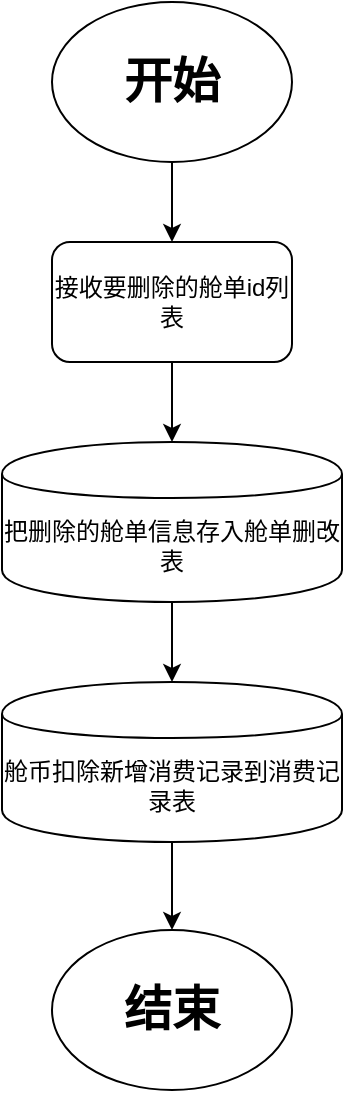 <mxfile version="11.1.4" type="github"><diagram id="VktWln4MbfhPHFpFHClu" name="第 1 页"><mxGraphModel dx="1422" dy="764" grid="1" gridSize="10" guides="1" tooltips="1" connect="1" arrows="1" fold="1" page="1" pageScale="1" pageWidth="827" pageHeight="1169" math="0" shadow="0"><root><mxCell id="0"/><mxCell id="1" parent="0"/><mxCell id="YAKqMyNW8F6VLHc3moz0-7" value="" style="edgeStyle=orthogonalEdgeStyle;rounded=0;orthogonalLoop=1;jettySize=auto;html=1;" parent="1" source="YAKqMyNW8F6VLHc3moz0-1" target="YAKqMyNW8F6VLHc3moz0-6" edge="1"><mxGeometry relative="1" as="geometry"/></mxCell><mxCell id="YAKqMyNW8F6VLHc3moz0-1" value="&lt;h1&gt;开始&lt;/h1&gt;" style="ellipse;whiteSpace=wrap;html=1;" parent="1" vertex="1"><mxGeometry x="340" y="80" width="120" height="80" as="geometry"/></mxCell><mxCell id="3oSjhNg6Qgrjra6R9tzc-2" value="" style="edgeStyle=orthogonalEdgeStyle;rounded=0;orthogonalLoop=1;jettySize=auto;html=1;" edge="1" parent="1" source="YAKqMyNW8F6VLHc3moz0-6"><mxGeometry relative="1" as="geometry"><mxPoint x="400" y="300" as="targetPoint"/></mxGeometry></mxCell><mxCell id="YAKqMyNW8F6VLHc3moz0-6" value="接收要删除的舱单id列表" style="rounded=1;whiteSpace=wrap;html=1;" parent="1" vertex="1"><mxGeometry x="340" y="200" width="120" height="60" as="geometry"/></mxCell><mxCell id="3oSjhNg6Qgrjra6R9tzc-6" value="" style="edgeStyle=orthogonalEdgeStyle;rounded=0;orthogonalLoop=1;jettySize=auto;html=1;" edge="1" parent="1" source="3oSjhNg6Qgrjra6R9tzc-4" target="3oSjhNg6Qgrjra6R9tzc-5"><mxGeometry relative="1" as="geometry"/></mxCell><mxCell id="3oSjhNg6Qgrjra6R9tzc-4" value="把删除的舱单信息存入舱单删改表" style="shape=cylinder;whiteSpace=wrap;html=1;boundedLbl=1;backgroundOutline=1;" vertex="1" parent="1"><mxGeometry x="315" y="300" width="170" height="80" as="geometry"/></mxCell><mxCell id="3oSjhNg6Qgrjra6R9tzc-10" value="" style="edgeStyle=orthogonalEdgeStyle;rounded=0;orthogonalLoop=1;jettySize=auto;html=1;" edge="1" parent="1" source="3oSjhNg6Qgrjra6R9tzc-5" target="3oSjhNg6Qgrjra6R9tzc-9"><mxGeometry relative="1" as="geometry"/></mxCell><mxCell id="3oSjhNg6Qgrjra6R9tzc-5" value="舱币扣除新增消费记录到消费记录表" style="shape=cylinder;whiteSpace=wrap;html=1;boundedLbl=1;backgroundOutline=1;" vertex="1" parent="1"><mxGeometry x="315" y="420" width="170" height="80" as="geometry"/></mxCell><mxCell id="3oSjhNg6Qgrjra6R9tzc-9" value="&lt;h1&gt;结束&lt;/h1&gt;" style="ellipse;whiteSpace=wrap;html=1;" vertex="1" parent="1"><mxGeometry x="340" y="544" width="120" height="80" as="geometry"/></mxCell></root></mxGraphModel></diagram></mxfile>